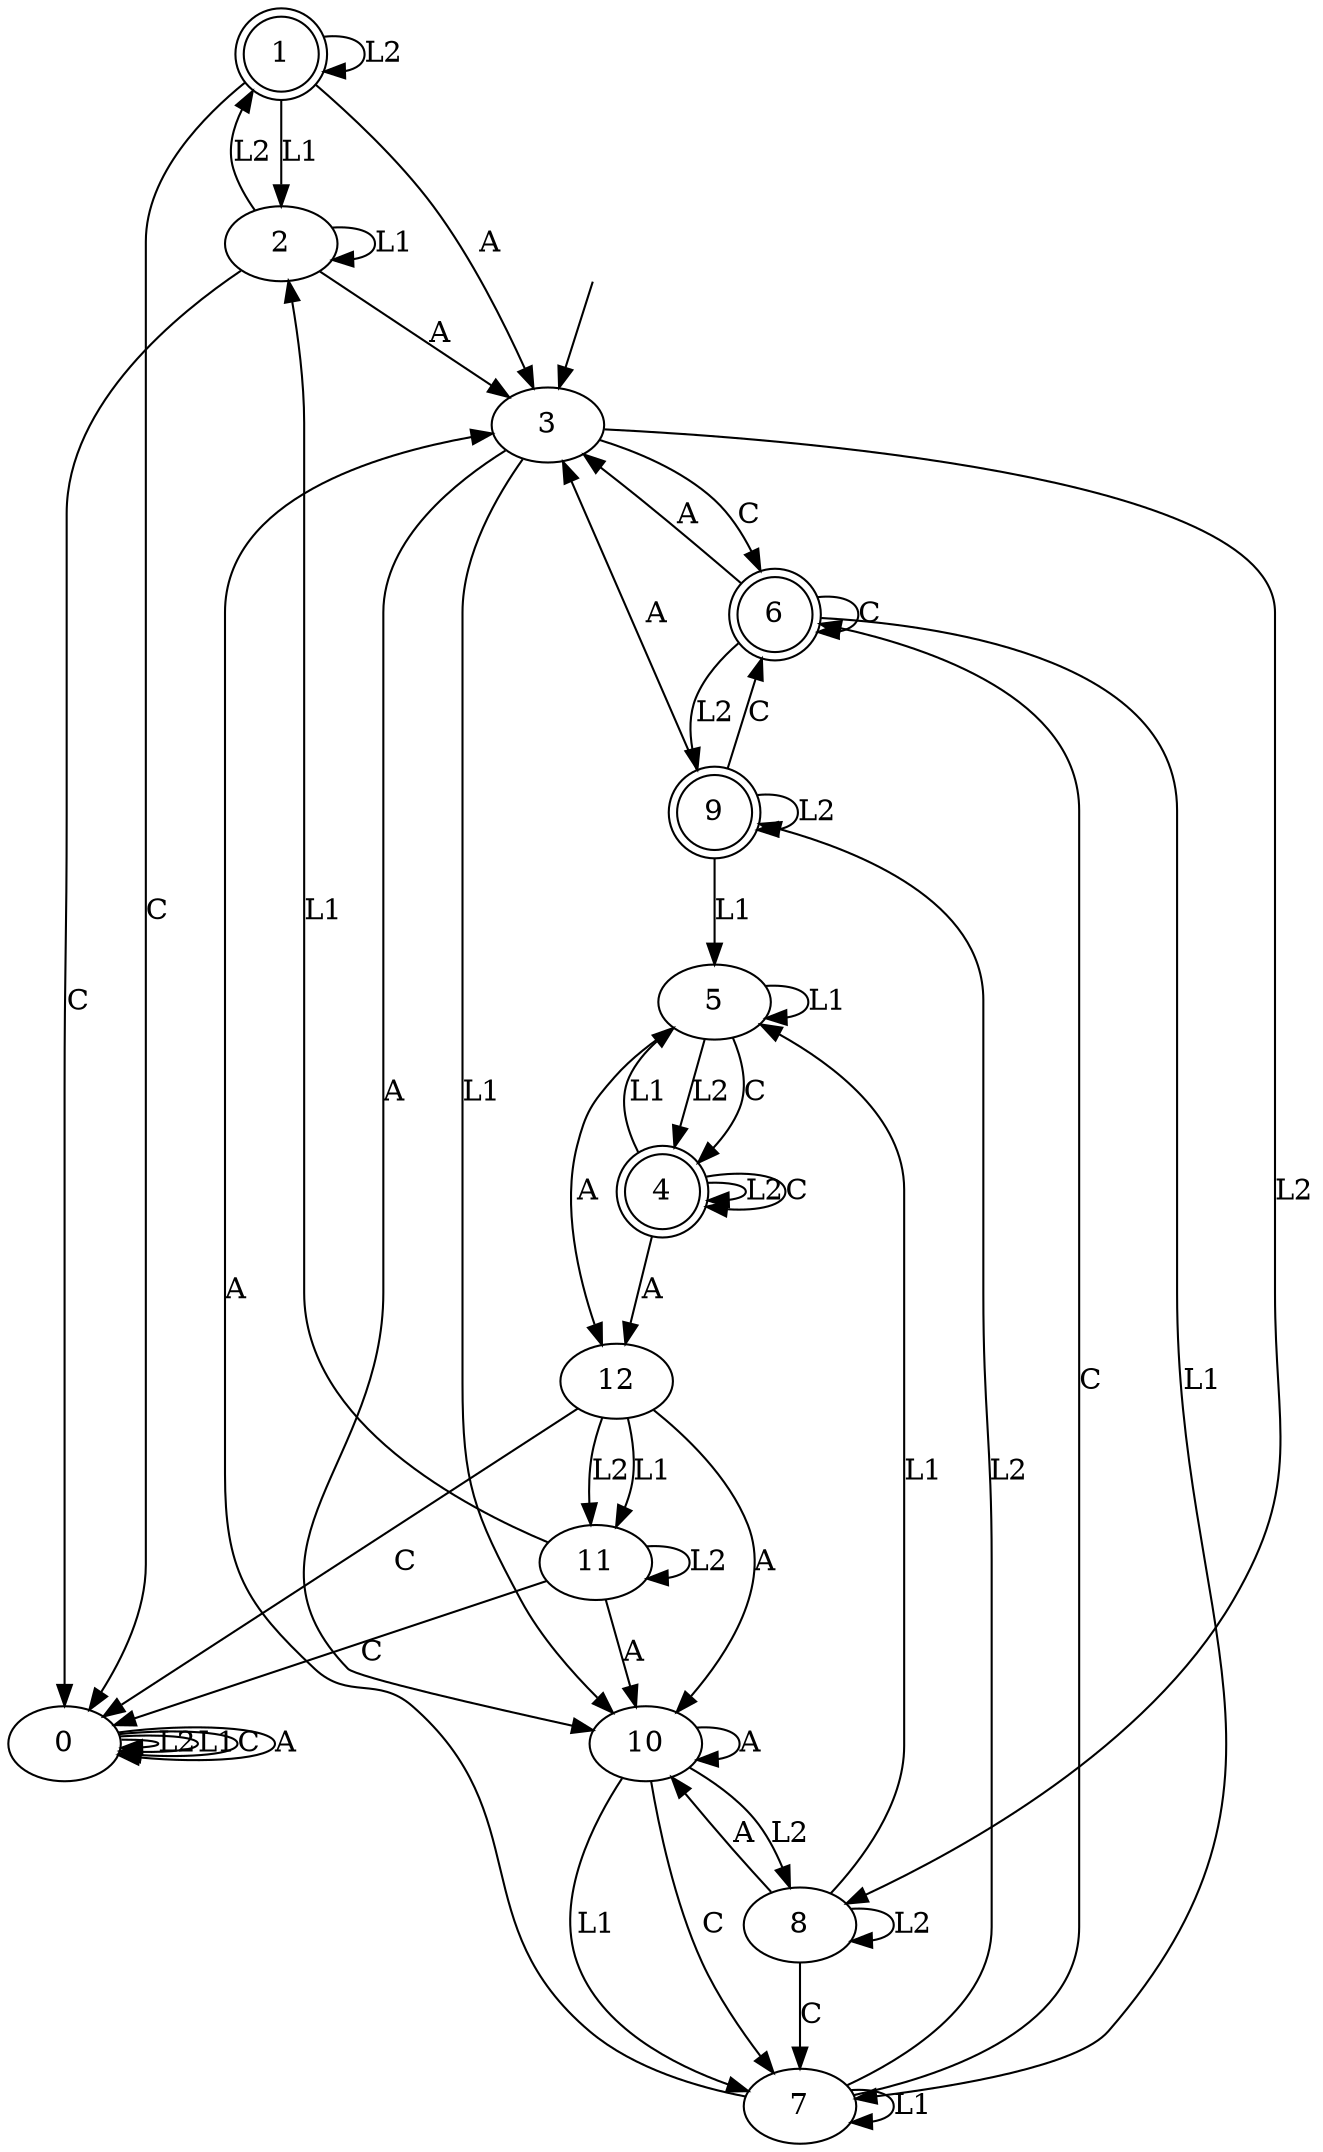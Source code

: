 digraph tmp {
0 [label=0];
1 [label=1, shape=doublecircle];
2 [label=2];
3 [label=3];
4 [label=4, shape=doublecircle];
5 [label=5];
6 [label=6, shape=doublecircle];
7 [label=7];
8 [label=8];
9 [label=9, shape=doublecircle];
10 [label=10];
11 [label=11];
12 [label=12];
0 -> 0  [label=L2];
0 -> 0  [label=L1];
0 -> 0  [label=C];
0 -> 0  [label=A];
1 -> 1  [label=L2];
1 -> 2  [label=L1];
1 -> 0  [label=C];
1 -> 3  [label=A];
2 -> 1  [label=L2];
2 -> 2  [label=L1];
2 -> 0  [label=C];
2 -> 3  [label=A];
3 -> 8  [label=L2];
3 -> 10  [label=L1];
3 -> 6  [label=C];
3 -> 10  [label=A];
4 -> 4  [label=L2];
4 -> 5  [label=L1];
4 -> 4  [label=C];
4 -> 12  [label=A];
5 -> 4  [label=L2];
5 -> 5  [label=L1];
5 -> 4  [label=C];
5 -> 12  [label=A];
6 -> 9  [label=L2];
6 -> 7  [label=L1];
6 -> 6  [label=C];
6 -> 3  [label=A];
7 -> 9  [label=L2];
7 -> 7  [label=L1];
7 -> 6  [label=C];
7 -> 3  [label=A];
8 -> 8  [label=L2];
8 -> 5  [label=L1];
8 -> 7  [label=C];
8 -> 10  [label=A];
9 -> 9  [label=L2];
9 -> 5  [label=L1];
9 -> 6  [label=C];
9 -> 3  [label=A];
10 -> 8  [label=L2];
10 -> 7  [label=L1];
10 -> 7  [label=C];
10 -> 10  [label=A];
11 -> 11  [label=L2];
11 -> 2  [label=L1];
11 -> 0  [label=C];
11 -> 10  [label=A];
12 -> 11  [label=L2];
12 -> 11  [label=L1];
12 -> 0  [label=C];
12 -> 10  [label=A];
__start0 [label="", shape=none];
__start0 -> 3  [label=""];
}
